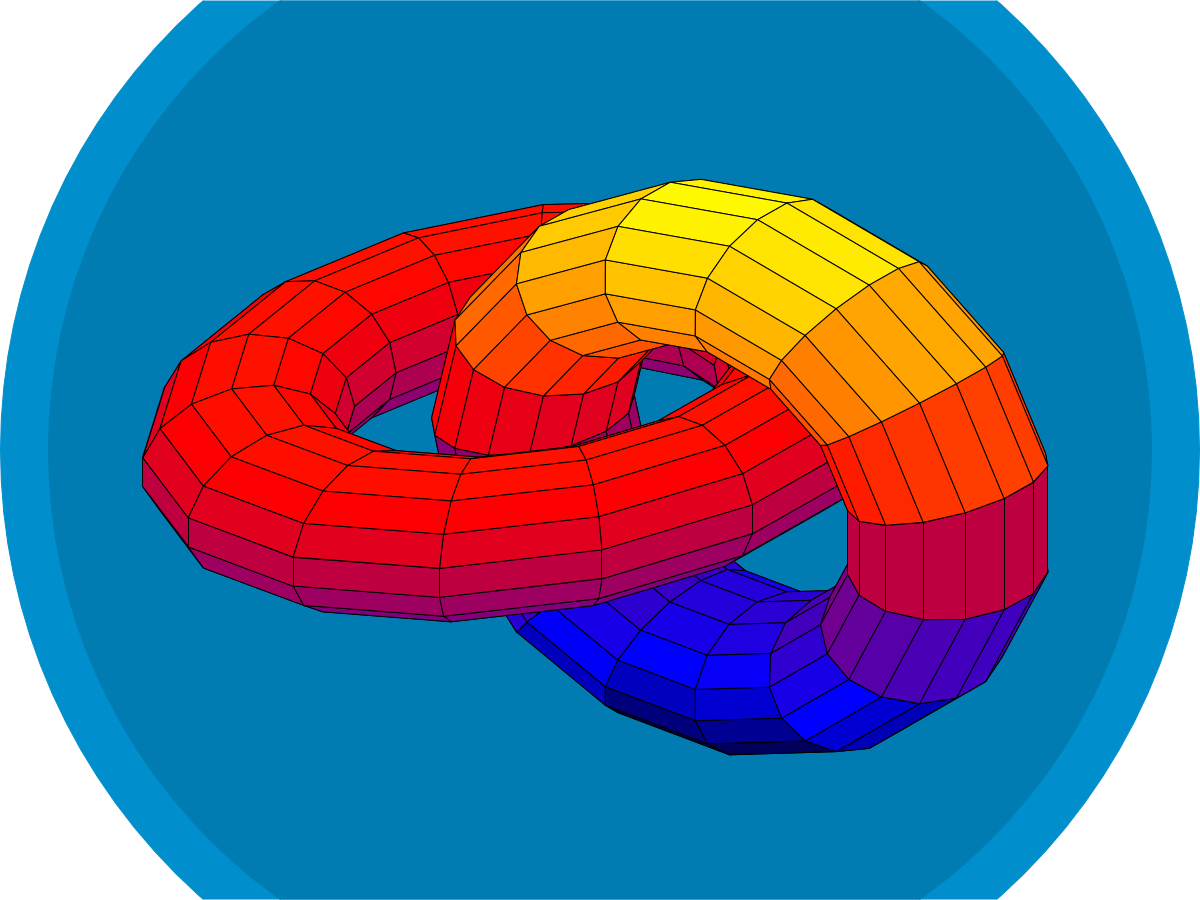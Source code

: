#!/usr/bin/env gnuplot

# vim: set tabstop=4 shiftwidth=4 expandtab filetype=gnuplot:

# Output to 512x512px png:
set terminal pngcairo transparent size 512,512
set output ARG0[*:strlen(ARG0)-3].'.png'

# Remove unnecessary stuff:
set margins 0,0,0,0
unset colorbox
unset border
unset tics
unset key

# Setup colors:
# set palette maxcolors 8
set palette defined (   \
      0  "black",       \
     20  "blue",        \
     60  "red",         \
    100  "yellow"       \
)

BGC = hsv2rgb(0.55, 1, 0.8)
BGF = hsv2rgb(0.55, 1, 0.7)

# Draw background circles:
set style fill solid
set object circle center screen 0.5,0.5 size screen 0.50 behind fillcolor rgb BGC
set object circle center screen 0.5,0.5 size screen 0.46 behind fillcolor rgb BGF

# Setup splot:
S = 16
set pm3d depthorder hidden3d
set view 55, 35, 1.4
set origin 0.04,0.00
set samples S
set isosamples S,S

# Plot tori:
set parametric
set urange [-pi:pi]
set vrange [-pi:pi]

R = 0.35
x1(u,v) = cos(u)+R*cos(u)*cos(v)
y1(u,v) = sin(u)+R*sin(u)*cos(v)
z1(u,v) = R*sin(v)
x2(u,v) = 1+cos(u)+R*cos(u)*cos(v)
y2(u,v) = R*sin(v)
z2(u,v) = sin(u)+R*sin(u)*cos(v)

splot x1(u,v), y1(u,v), z1(u,v) with pm3d, \
      x2(u,v), y2(u,v), z2(u,v) with pm3d

# ***** end of source *****

